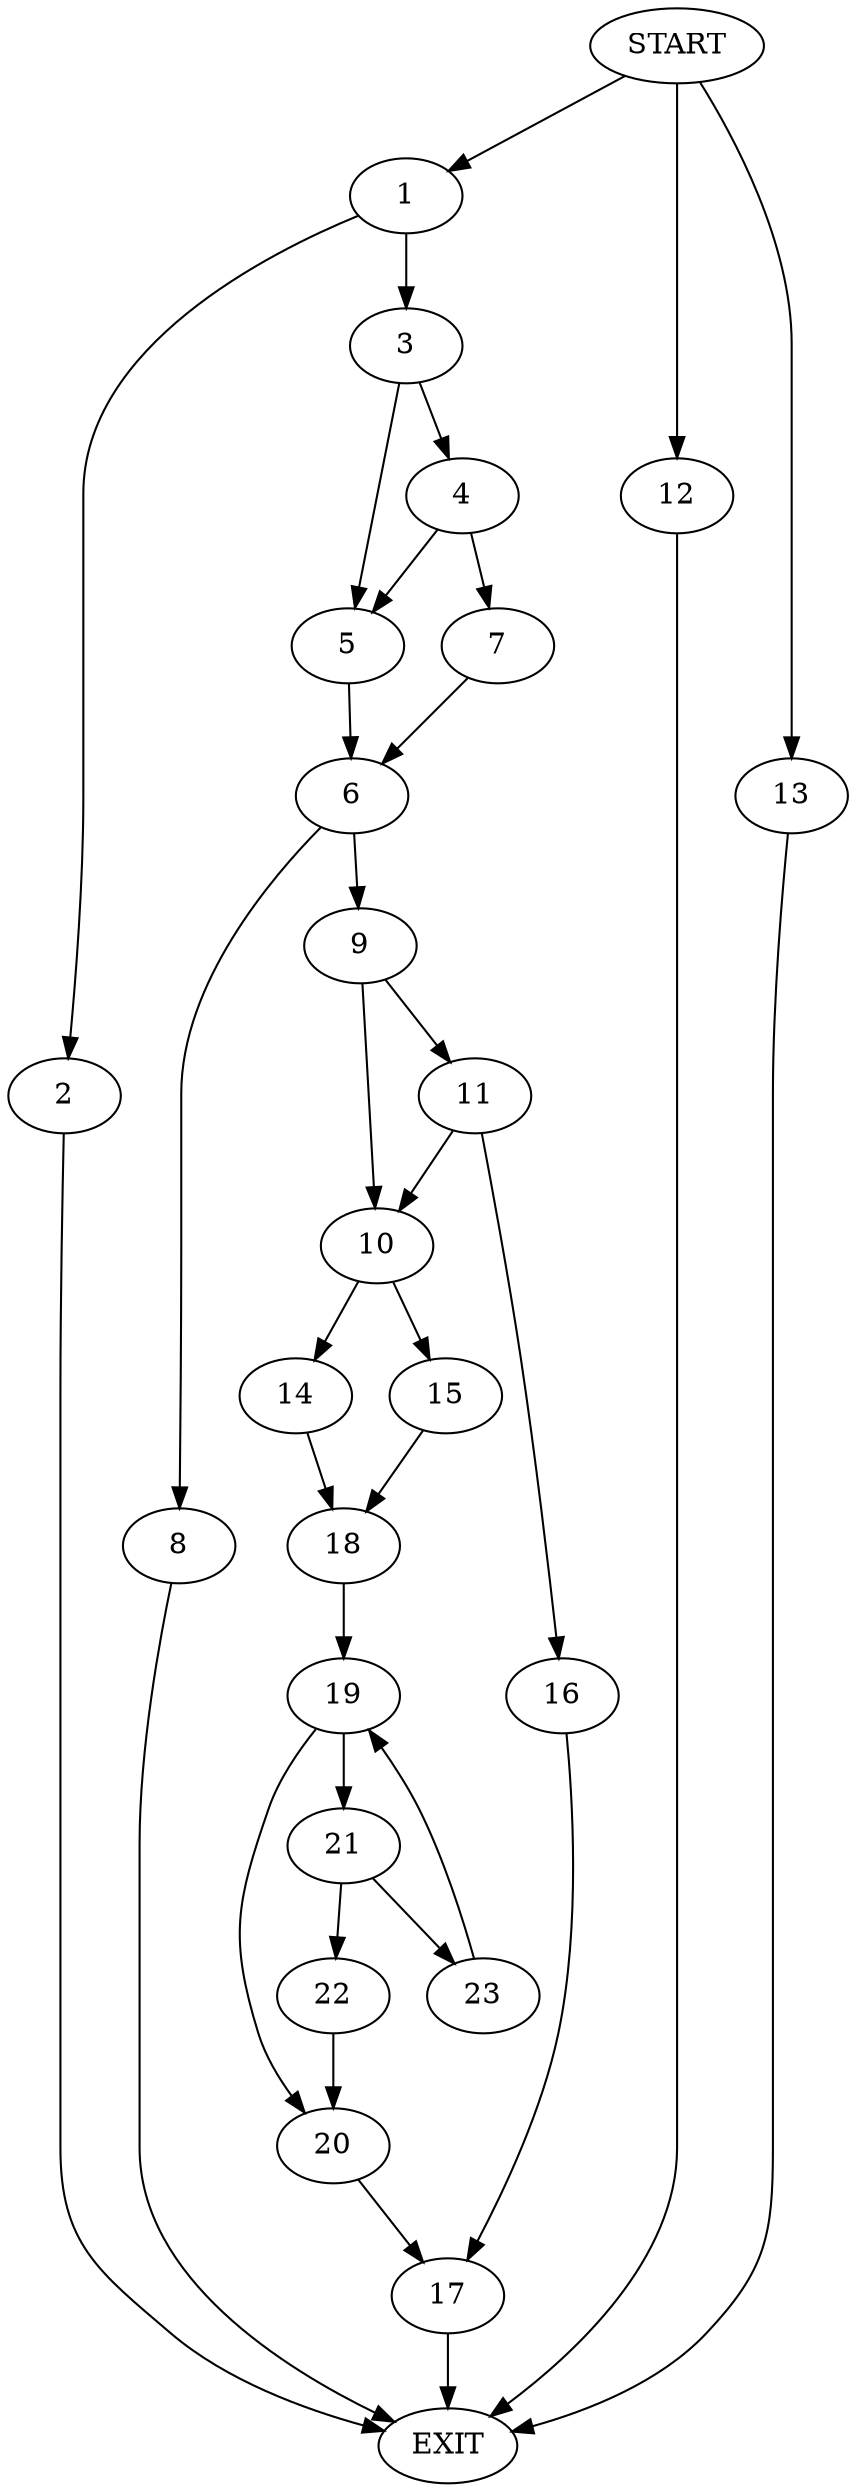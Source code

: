 digraph {
0 [label="START"]
24 [label="EXIT"]
0 -> 1
1 -> 2
1 -> 3
3 -> 4
3 -> 5
2 -> 24
5 -> 6
4 -> 7
4 -> 5
7 -> 6
6 -> 8
6 -> 9
9 -> 10
9 -> 11
8 -> 24
0 -> 12
12 -> 24
0 -> 13
13 -> 24
10 -> 14
10 -> 15
11 -> 10
11 -> 16
16 -> 17
14 -> 18
15 -> 18
18 -> 19
19 -> 20
19 -> 21
21 -> 22
21 -> 23
20 -> 17
23 -> 19
22 -> 20
17 -> 24
}

